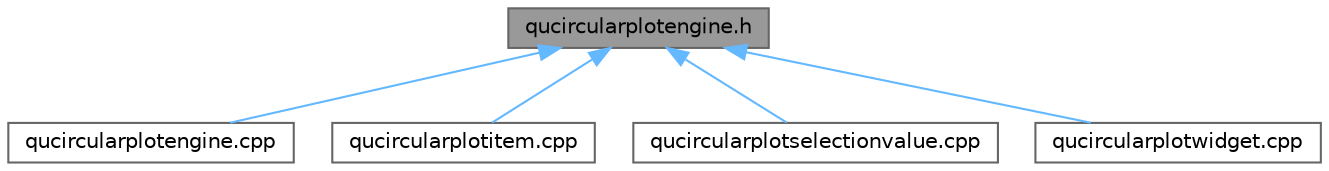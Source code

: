 digraph "qucircularplotengine.h"
{
 // LATEX_PDF_SIZE
  bgcolor="transparent";
  edge [fontname=Helvetica,fontsize=10,labelfontname=Helvetica,labelfontsize=10];
  node [fontname=Helvetica,fontsize=10,shape=box,height=0.2,width=0.4];
  Node1 [label="qucircularplotengine.h",height=0.2,width=0.4,color="gray40", fillcolor="grey60", style="filled", fontcolor="black",tooltip=" "];
  Node1 -> Node2 [dir="back",color="steelblue1",style="solid"];
  Node2 [label="qucircularplotengine.cpp",height=0.2,width=0.4,color="grey40", fillcolor="white", style="filled",URL="$qucircularplotengine_8cpp.html",tooltip=" "];
  Node1 -> Node3 [dir="back",color="steelblue1",style="solid"];
  Node3 [label="qucircularplotitem.cpp",height=0.2,width=0.4,color="grey40", fillcolor="white", style="filled",URL="$qucircularplotitem_8cpp.html",tooltip=" "];
  Node1 -> Node4 [dir="back",color="steelblue1",style="solid"];
  Node4 [label="qucircularplotselectionvalue.cpp",height=0.2,width=0.4,color="grey40", fillcolor="white", style="filled",URL="$qucircularplotselectionvalue_8cpp.html",tooltip=" "];
  Node1 -> Node5 [dir="back",color="steelblue1",style="solid"];
  Node5 [label="qucircularplotwidget.cpp",height=0.2,width=0.4,color="grey40", fillcolor="white", style="filled",URL="$qucircularplotwidget_8cpp.html",tooltip=" "];
}
